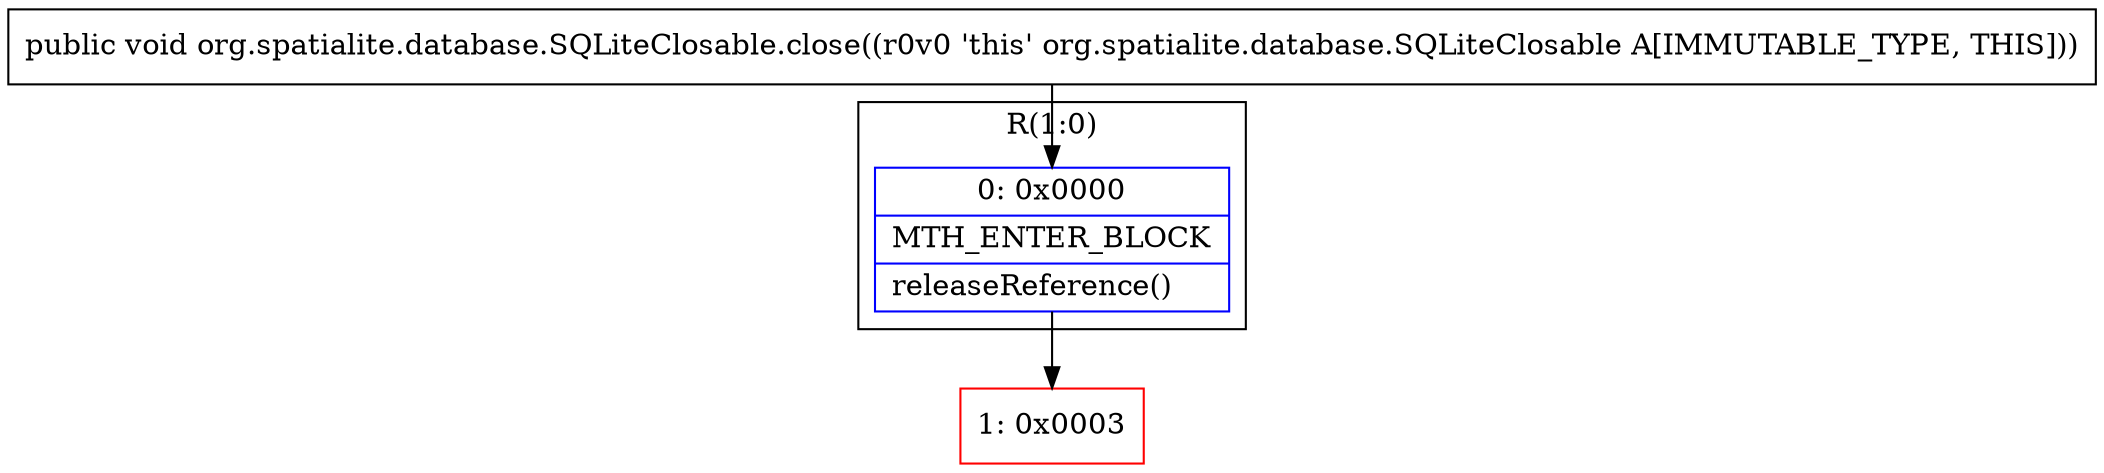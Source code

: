 digraph "CFG fororg.spatialite.database.SQLiteClosable.close()V" {
subgraph cluster_Region_1167810055 {
label = "R(1:0)";
node [shape=record,color=blue];
Node_0 [shape=record,label="{0\:\ 0x0000|MTH_ENTER_BLOCK\l|releaseReference()\l}"];
}
Node_1 [shape=record,color=red,label="{1\:\ 0x0003}"];
MethodNode[shape=record,label="{public void org.spatialite.database.SQLiteClosable.close((r0v0 'this' org.spatialite.database.SQLiteClosable A[IMMUTABLE_TYPE, THIS])) }"];
MethodNode -> Node_0;
Node_0 -> Node_1;
}


